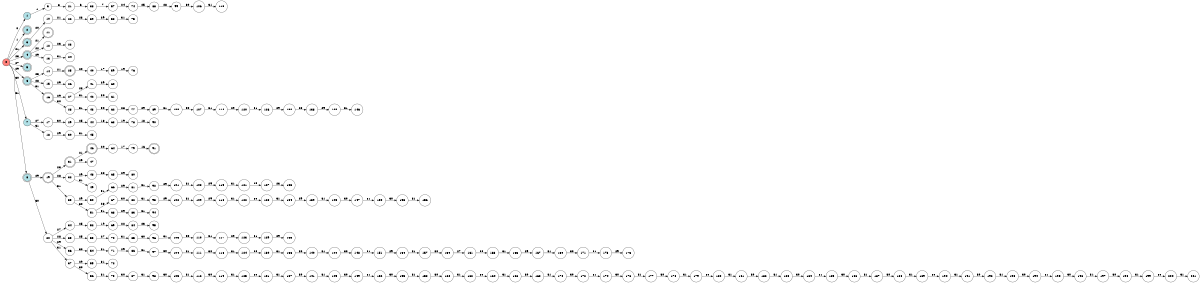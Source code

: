 digraph APTA {
__start0 [label="" shape="none"];

rankdir=LR;
size="8,5";

s0 [style="filled", color="black", fillcolor="#ff817b" shape="circle", label="0"];
s1 [style="filled", color="black", fillcolor="powderblue" shape="circle", label="1"];
s2 [style="rounded,filled", color="black", fillcolor="powderblue" shape="doublecircle", label="2"];
s3 [style="rounded,filled", color="black", fillcolor="powderblue" shape="doublecircle", label="3"];
s4 [style="rounded,filled", color="black", fillcolor="powderblue" shape="doublecircle", label="4"];
s5 [style="rounded,filled", color="black", fillcolor="powderblue" shape="doublecircle", label="5"];
s6 [style="rounded,filled", color="black", fillcolor="powderblue" shape="doublecircle", label="6"];
s7 [style="filled", color="black", fillcolor="powderblue" shape="circle", label="7"];
s8 [style="rounded,filled", color="black", fillcolor="powderblue" shape="doublecircle", label="8"];
s9 [style="filled", color="black", fillcolor="white" shape="circle", label="9"];
s10 [style="filled", color="black", fillcolor="white" shape="circle", label="10"];
s11 [style="rounded,filled", color="black", fillcolor="white" shape="doublecircle", label="11"];
s12 [style="filled", color="black", fillcolor="white" shape="circle", label="12"];
s13 [style="filled", color="black", fillcolor="white" shape="circle", label="13"];
s14 [style="filled", color="black", fillcolor="white" shape="circle", label="14"];
s15 [style="filled", color="black", fillcolor="white" shape="circle", label="15"];
s16 [style="rounded,filled", color="black", fillcolor="white" shape="doublecircle", label="16"];
s17 [style="filled", color="black", fillcolor="white" shape="circle", label="17"];
s18 [style="filled", color="black", fillcolor="white" shape="circle", label="18"];
s19 [style="rounded,filled", color="black", fillcolor="white" shape="doublecircle", label="19"];
s20 [style="filled", color="black", fillcolor="white" shape="circle", label="20"];
s21 [style="filled", color="black", fillcolor="white" shape="circle", label="21"];
s22 [style="filled", color="black", fillcolor="white" shape="circle", label="22"];
s23 [style="filled", color="black", fillcolor="white" shape="circle", label="23"];
s24 [style="filled", color="black", fillcolor="white" shape="circle", label="24"];
s25 [style="rounded,filled", color="black", fillcolor="white" shape="doublecircle", label="25"];
s26 [style="filled", color="black", fillcolor="white" shape="circle", label="26"];
s27 [style="filled", color="black", fillcolor="white" shape="circle", label="27"];
s28 [style="filled", color="black", fillcolor="white" shape="circle", label="28"];
s29 [style="filled", color="black", fillcolor="white" shape="circle", label="29"];
s30 [style="filled", color="black", fillcolor="white" shape="circle", label="30"];
s31 [style="rounded,filled", color="black", fillcolor="white" shape="doublecircle", label="31"];
s32 [style="filled", color="black", fillcolor="white" shape="circle", label="32"];
s33 [style="filled", color="black", fillcolor="white" shape="circle", label="33"];
s34 [style="filled", color="black", fillcolor="white" shape="circle", label="34"];
s35 [style="filled", color="black", fillcolor="white" shape="circle", label="35"];
s36 [style="filled", color="black", fillcolor="white" shape="circle", label="36"];
s37 [style="filled", color="black", fillcolor="white" shape="circle", label="37"];
s38 [style="filled", color="black", fillcolor="white" shape="circle", label="38"];
s39 [style="filled", color="black", fillcolor="white" shape="circle", label="39"];
s40 [style="filled", color="black", fillcolor="white" shape="circle", label="40"];
s41 [style="filled", color="black", fillcolor="white" shape="circle", label="41"];
s42 [style="filled", color="black", fillcolor="white" shape="circle", label="42"];
s43 [style="filled", color="black", fillcolor="white" shape="circle", label="43"];
s44 [style="filled", color="black", fillcolor="white" shape="circle", label="44"];
s45 [style="filled", color="black", fillcolor="white" shape="circle", label="45"];
s46 [style="rounded,filled", color="black", fillcolor="white" shape="doublecircle", label="46"];
s47 [style="filled", color="black", fillcolor="white" shape="circle", label="47"];
s48 [style="filled", color="black", fillcolor="white" shape="circle", label="48"];
s49 [style="filled", color="black", fillcolor="white" shape="circle", label="49"];
s50 [style="filled", color="black", fillcolor="white" shape="circle", label="50"];
s51 [style="filled", color="black", fillcolor="white" shape="circle", label="51"];
s52 [style="filled", color="black", fillcolor="white" shape="circle", label="52"];
s53 [style="filled", color="black", fillcolor="white" shape="circle", label="53"];
s54 [style="filled", color="black", fillcolor="white" shape="circle", label="54"];
s55 [style="filled", color="black", fillcolor="white" shape="circle", label="55"];
s56 [style="filled", color="black", fillcolor="white" shape="circle", label="56"];
s57 [style="filled", color="black", fillcolor="white" shape="circle", label="57"];
s58 [style="filled", color="black", fillcolor="white" shape="circle", label="58"];
s59 [style="filled", color="black", fillcolor="white" shape="circle", label="59"];
s60 [style="filled", color="black", fillcolor="white" shape="circle", label="60"];
s61 [style="filled", color="black", fillcolor="white" shape="circle", label="61"];
s62 [style="filled", color="black", fillcolor="white" shape="circle", label="62"];
s63 [style="filled", color="black", fillcolor="white" shape="circle", label="63"];
s64 [style="filled", color="black", fillcolor="white" shape="circle", label="64"];
s65 [style="filled", color="black", fillcolor="white" shape="circle", label="65"];
s66 [style="filled", color="black", fillcolor="white" shape="circle", label="66"];
s67 [style="filled", color="black", fillcolor="white" shape="circle", label="67"];
s68 [style="filled", color="black", fillcolor="white" shape="circle", label="68"];
s69 [style="filled", color="black", fillcolor="white" shape="circle", label="69"];
s70 [style="filled", color="black", fillcolor="white" shape="circle", label="70"];
s71 [style="filled", color="black", fillcolor="white" shape="circle", label="71"];
s72 [style="filled", color="black", fillcolor="white" shape="circle", label="72"];
s73 [style="filled", color="black", fillcolor="white" shape="circle", label="73"];
s74 [style="filled", color="black", fillcolor="white" shape="circle", label="74"];
s75 [style="filled", color="black", fillcolor="white" shape="circle", label="75"];
s76 [style="filled", color="black", fillcolor="white" shape="circle", label="76"];
s77 [style="filled", color="black", fillcolor="white" shape="circle", label="77"];
s78 [style="filled", color="black", fillcolor="white" shape="circle", label="78"];
s79 [style="filled", color="black", fillcolor="white" shape="circle", label="79"];
s80 [style="filled", color="black", fillcolor="white" shape="circle", label="80"];
s81 [style="filled", color="black", fillcolor="white" shape="circle", label="81"];
s82 [style="filled", color="black", fillcolor="white" shape="circle", label="82"];
s83 [style="filled", color="black", fillcolor="white" shape="circle", label="83"];
s84 [style="filled", color="black", fillcolor="white" shape="circle", label="84"];
s85 [style="filled", color="black", fillcolor="white" shape="circle", label="85"];
s86 [style="filled", color="black", fillcolor="white" shape="circle", label="86"];
s87 [style="filled", color="black", fillcolor="white" shape="circle", label="87"];
s88 [style="filled", color="black", fillcolor="white" shape="circle", label="88"];
s89 [style="filled", color="black", fillcolor="white" shape="circle", label="89"];
s90 [style="filled", color="black", fillcolor="white" shape="circle", label="90"];
s91 [style="rounded,filled", color="black", fillcolor="white" shape="doublecircle", label="91"];
s92 [style="filled", color="black", fillcolor="white" shape="circle", label="92"];
s93 [style="filled", color="black", fillcolor="white" shape="circle", label="93"];
s94 [style="filled", color="black", fillcolor="white" shape="circle", label="94"];
s95 [style="filled", color="black", fillcolor="white" shape="circle", label="95"];
s96 [style="filled", color="black", fillcolor="white" shape="circle", label="96"];
s97 [style="filled", color="black", fillcolor="white" shape="circle", label="97"];
s98 [style="filled", color="black", fillcolor="white" shape="circle", label="98"];
s99 [style="filled", color="black", fillcolor="white" shape="circle", label="99"];
s100 [style="filled", color="black", fillcolor="white" shape="circle", label="100"];
s101 [style="filled", color="black", fillcolor="white" shape="circle", label="101"];
s102 [style="filled", color="black", fillcolor="white" shape="circle", label="102"];
s103 [style="filled", color="black", fillcolor="white" shape="circle", label="103"];
s104 [style="filled", color="black", fillcolor="white" shape="circle", label="104"];
s105 [style="filled", color="black", fillcolor="white" shape="circle", label="105"];
s106 [style="filled", color="black", fillcolor="white" shape="circle", label="106"];
s107 [style="filled", color="black", fillcolor="white" shape="circle", label="107"];
s108 [style="filled", color="black", fillcolor="white" shape="circle", label="108"];
s109 [style="filled", color="black", fillcolor="white" shape="circle", label="109"];
s110 [style="filled", color="black", fillcolor="white" shape="circle", label="110"];
s111 [style="filled", color="black", fillcolor="white" shape="circle", label="111"];
s112 [style="filled", color="black", fillcolor="white" shape="circle", label="112"];
s113 [style="filled", color="black", fillcolor="white" shape="circle", label="113"];
s114 [style="filled", color="black", fillcolor="white" shape="circle", label="114"];
s115 [style="filled", color="black", fillcolor="white" shape="circle", label="115"];
s116 [style="filled", color="black", fillcolor="white" shape="circle", label="116"];
s117 [style="filled", color="black", fillcolor="white" shape="circle", label="117"];
s118 [style="filled", color="black", fillcolor="white" shape="circle", label="118"];
s119 [style="filled", color="black", fillcolor="white" shape="circle", label="119"];
s120 [style="filled", color="black", fillcolor="white" shape="circle", label="120"];
s121 [style="filled", color="black", fillcolor="white" shape="circle", label="121"];
s122 [style="filled", color="black", fillcolor="white" shape="circle", label="122"];
s123 [style="filled", color="black", fillcolor="white" shape="circle", label="123"];
s124 [style="filled", color="black", fillcolor="white" shape="circle", label="124"];
s125 [style="filled", color="black", fillcolor="white" shape="circle", label="125"];
s126 [style="filled", color="black", fillcolor="white" shape="circle", label="126"];
s127 [style="filled", color="black", fillcolor="white" shape="circle", label="127"];
s128 [style="filled", color="black", fillcolor="white" shape="circle", label="128"];
s129 [style="filled", color="black", fillcolor="white" shape="circle", label="129"];
s130 [style="filled", color="black", fillcolor="white" shape="circle", label="130"];
s131 [style="filled", color="black", fillcolor="white" shape="circle", label="131"];
s132 [style="filled", color="black", fillcolor="white" shape="circle", label="132"];
s133 [style="filled", color="black", fillcolor="white" shape="circle", label="133"];
s134 [style="filled", color="black", fillcolor="white" shape="circle", label="134"];
s135 [style="filled", color="black", fillcolor="white" shape="circle", label="135"];
s136 [style="filled", color="black", fillcolor="white" shape="circle", label="136"];
s137 [style="filled", color="black", fillcolor="white" shape="circle", label="137"];
s138 [style="filled", color="black", fillcolor="white" shape="circle", label="138"];
s139 [style="filled", color="black", fillcolor="white" shape="circle", label="139"];
s140 [style="filled", color="black", fillcolor="white" shape="circle", label="140"];
s141 [style="filled", color="black", fillcolor="white" shape="circle", label="141"];
s142 [style="filled", color="black", fillcolor="white" shape="circle", label="142"];
s143 [style="filled", color="black", fillcolor="white" shape="circle", label="143"];
s144 [style="filled", color="black", fillcolor="white" shape="circle", label="144"];
s145 [style="filled", color="black", fillcolor="white" shape="circle", label="145"];
s146 [style="filled", color="black", fillcolor="white" shape="circle", label="146"];
s147 [style="filled", color="black", fillcolor="white" shape="circle", label="147"];
s148 [style="filled", color="black", fillcolor="white" shape="circle", label="148"];
s149 [style="filled", color="black", fillcolor="white" shape="circle", label="149"];
s150 [style="filled", color="black", fillcolor="white" shape="circle", label="150"];
s151 [style="filled", color="black", fillcolor="white" shape="circle", label="151"];
s152 [style="filled", color="black", fillcolor="white" shape="circle", label="152"];
s153 [style="filled", color="black", fillcolor="white" shape="circle", label="153"];
s154 [style="filled", color="black", fillcolor="white" shape="circle", label="154"];
s155 [style="filled", color="black", fillcolor="white" shape="circle", label="155"];
s156 [style="filled", color="black", fillcolor="white" shape="circle", label="156"];
s157 [style="filled", color="black", fillcolor="white" shape="circle", label="157"];
s158 [style="filled", color="black", fillcolor="white" shape="circle", label="158"];
s159 [style="filled", color="black", fillcolor="white" shape="circle", label="159"];
s160 [style="filled", color="black", fillcolor="white" shape="circle", label="160"];
s161 [style="filled", color="black", fillcolor="white" shape="circle", label="161"];
s162 [style="filled", color="black", fillcolor="white" shape="circle", label="162"];
s163 [style="filled", color="black", fillcolor="white" shape="circle", label="163"];
s164 [style="filled", color="black", fillcolor="white" shape="circle", label="164"];
s165 [style="filled", color="black", fillcolor="white" shape="circle", label="165"];
s166 [style="filled", color="black", fillcolor="white" shape="circle", label="166"];
s167 [style="filled", color="black", fillcolor="white" shape="circle", label="167"];
s168 [style="filled", color="black", fillcolor="white" shape="circle", label="168"];
s169 [style="filled", color="black", fillcolor="white" shape="circle", label="169"];
s170 [style="filled", color="black", fillcolor="white" shape="circle", label="170"];
s171 [style="filled", color="black", fillcolor="white" shape="circle", label="171"];
s172 [style="filled", color="black", fillcolor="white" shape="circle", label="172"];
s173 [style="filled", color="black", fillcolor="white" shape="circle", label="173"];
s174 [style="filled", color="black", fillcolor="white" shape="circle", label="174"];
s175 [style="filled", color="black", fillcolor="white" shape="circle", label="175"];
s176 [style="filled", color="black", fillcolor="white" shape="circle", label="176"];
s177 [style="filled", color="black", fillcolor="white" shape="circle", label="177"];
s178 [style="filled", color="black", fillcolor="white" shape="circle", label="178"];
s179 [style="filled", color="black", fillcolor="white" shape="circle", label="179"];
s180 [style="filled", color="black", fillcolor="white" shape="circle", label="180"];
s181 [style="filled", color="black", fillcolor="white" shape="circle", label="181"];
s182 [style="filled", color="black", fillcolor="white" shape="circle", label="182"];
s183 [style="filled", color="black", fillcolor="white" shape="circle", label="183"];
s184 [style="filled", color="black", fillcolor="white" shape="circle", label="184"];
s185 [style="filled", color="black", fillcolor="white" shape="circle", label="185"];
s186 [style="filled", color="black", fillcolor="white" shape="circle", label="186"];
s187 [style="filled", color="black", fillcolor="white" shape="circle", label="187"];
s188 [style="filled", color="black", fillcolor="white" shape="circle", label="188"];
s189 [style="filled", color="black", fillcolor="white" shape="circle", label="189"];
s190 [style="filled", color="black", fillcolor="white" shape="circle", label="190"];
s191 [style="filled", color="black", fillcolor="white" shape="circle", label="191"];
s192 [style="filled", color="black", fillcolor="white" shape="circle", label="192"];
s193 [style="filled", color="black", fillcolor="white" shape="circle", label="193"];
s194 [style="filled", color="black", fillcolor="white" shape="circle", label="194"];
s195 [style="filled", color="black", fillcolor="white" shape="circle", label="195"];
s196 [style="filled", color="black", fillcolor="white" shape="circle", label="196"];
s197 [style="filled", color="black", fillcolor="white" shape="circle", label="197"];
s198 [style="filled", color="black", fillcolor="white" shape="circle", label="198"];
s199 [style="filled", color="black", fillcolor="white" shape="circle", label="199"];
s200 [style="filled", color="black", fillcolor="white" shape="circle", label="200"];
s201 [style="filled", color="black", fillcolor="white" shape="circle", label="201"];
s0 -> s1 [label="0"];
s0 -> s2 [label="1"];
s0 -> s3 [label="21"];
s0 -> s4 [label="23"];
s0 -> s5 [label="27"];
s0 -> s6 [label="29"];
s0 -> s7 [label="30"];
s0 -> s8 [label="31"];
s1 -> s9 [label="1"];
s3 -> s10 [label="20"];
s4 -> s11 [label="21"];
s4 -> s12 [label="22"];
s4 -> s13 [label="29"];
s6 -> s14 [label="23"];
s6 -> s15 [label="28"];
s6 -> s16 [label="31"];
s7 -> s17 [label="27"];
s7 -> s18 [label="31"];
s8 -> s19 [label="29"];
s8 -> s20 [label="30"];
s9 -> s21 [label="3"];
s10 -> s22 [label="21"];
s12 -> s23 [label="23"];
s13 -> s24 [label="31"];
s14 -> s25 [label="21"];
s15 -> s26 [label="29"];
s16 -> s27 [label="29"];
s16 -> s28 [label="30"];
s17 -> s29 [label="30"];
s18 -> s30 [label="29"];
s19 -> s31 [label="23"];
s19 -> s32 [label="28"];
s19 -> s33 [label="31"];
s20 -> s34 [label="27"];
s20 -> s35 [label="28"];
s20 -> s36 [label="29"];
s20 -> s37 [label="31"];
s21 -> s38 [label="6"];
s22 -> s39 [label="23"];
s25 -> s40 [label="20"];
s27 -> s41 [label="28"];
s27 -> s42 [label="31"];
s28 -> s43 [label="31"];
s29 -> s44 [label="25"];
s30 -> s45 [label="31"];
s31 -> s46 [label="21"];
s31 -> s47 [label="29"];
s32 -> s48 [label="29"];
s32 -> s49 [label="31"];
s33 -> s50 [label="29"];
s33 -> s51 [label="30"];
s34 -> s52 [label="25"];
s35 -> s53 [label="25"];
s36 -> s54 [label="30"];
s37 -> s55 [label="29"];
s37 -> s56 [label="30"];
s38 -> s57 [label="7"];
s39 -> s58 [label="29"];
s40 -> s59 [label="17"];
s41 -> s60 [label="29"];
s42 -> s61 [label="30"];
s43 -> s62 [label="30"];
s44 -> s63 [label="18"];
s46 -> s64 [label="20"];
s48 -> s65 [label="28"];
s50 -> s66 [label="31"];
s51 -> s67 [label="28"];
s51 -> s68 [label="31"];
s52 -> s69 [label="19"];
s53 -> s70 [label="27"];
s54 -> s71 [label="31"];
s55 -> s72 [label="31"];
s56 -> s73 [label="31"];
s57 -> s74 [label="24"];
s58 -> s75 [label="31"];
s59 -> s76 [label="19"];
s62 -> s77 [label="28"];
s63 -> s78 [label="19"];
s64 -> s79 [label="17"];
s65 -> s80 [label="29"];
s66 -> s81 [label="29"];
s67 -> s82 [label="30"];
s68 -> s83 [label="29"];
s69 -> s84 [label="22"];
s70 -> s85 [label="31"];
s71 -> s86 [label="29"];
s73 -> s87 [label="30"];
s74 -> s88 [label="25"];
s77 -> s89 [label="29"];
s78 -> s90 [label="18"];
s79 -> s91 [label="16"];
s81 -> s92 [label="31"];
s82 -> s93 [label="31"];
s83 -> s94 [label="31"];
s84 -> s95 [label="23"];
s85 -> s96 [label="30"];
s86 -> s97 [label="31"];
s87 -> s98 [label="31"];
s88 -> s99 [label="28"];
s89 -> s100 [label="31"];
s92 -> s101 [label="29"];
s93 -> s102 [label="29"];
s96 -> s103 [label="31"];
s97 -> s104 [label="30"];
s98 -> s105 [label="30"];
s99 -> s106 [label="30"];
s100 -> s107 [label="30"];
s101 -> s108 [label="31"];
s102 -> s109 [label="31"];
s103 -> s110 [label="30"];
s104 -> s111 [label="31"];
s105 -> s112 [label="31"];
s106 -> s113 [label="31"];
s107 -> s114 [label="31"];
s108 -> s115 [label="29"];
s109 -> s116 [label="29"];
s110 -> s117 [label="31"];
s111 -> s118 [label="30"];
s112 -> s119 [label="30"];
s114 -> s120 [label="29"];
s115 -> s121 [label="31"];
s116 -> s122 [label="31"];
s117 -> s123 [label="29"];
s118 -> s124 [label="31"];
s119 -> s125 [label="31"];
s120 -> s126 [label="31"];
s121 -> s127 [label="29"];
s122 -> s128 [label="30"];
s123 -> s129 [label="31"];
s124 -> s130 [label="30"];
s125 -> s131 [label="30"];
s126 -> s132 [label="29"];
s127 -> s133 [label="23"];
s128 -> s134 [label="31"];
s129 -> s135 [label="29"];
s130 -> s136 [label="31"];
s131 -> s137 [label="31"];
s132 -> s138 [label="28"];
s134 -> s139 [label="29"];
s136 -> s140 [label="30"];
s137 -> s141 [label="30"];
s138 -> s142 [label="29"];
s139 -> s143 [label="31"];
s140 -> s144 [label="31"];
s141 -> s145 [label="31"];
s142 -> s146 [label="31"];
s143 -> s147 [label="30"];
s144 -> s148 [label="30"];
s145 -> s149 [label="30"];
s147 -> s150 [label="31"];
s148 -> s151 [label="31"];
s149 -> s152 [label="31"];
s150 -> s153 [label="30"];
s151 -> s154 [label="29"];
s152 -> s155 [label="30"];
s153 -> s156 [label="31"];
s154 -> s157 [label="31"];
s155 -> s158 [label="31"];
s157 -> s159 [label="30"];
s158 -> s160 [label="30"];
s159 -> s161 [label="27"];
s160 -> s162 [label="31"];
s161 -> s163 [label="30"];
s162 -> s164 [label="30"];
s163 -> s165 [label="31"];
s164 -> s166 [label="31"];
s165 -> s167 [label="29"];
s166 -> s168 [label="30"];
s167 -> s169 [label="31"];
s168 -> s170 [label="31"];
s169 -> s171 [label="30"];
s170 -> s172 [label="30"];
s171 -> s173 [label="31"];
s172 -> s174 [label="31"];
s173 -> s175 [label="29"];
s174 -> s176 [label="30"];
s176 -> s177 [label="31"];
s177 -> s178 [label="30"];
s178 -> s179 [label="31"];
s179 -> s180 [label="30"];
s180 -> s181 [label="31"];
s181 -> s182 [label="30"];
s182 -> s183 [label="31"];
s183 -> s184 [label="30"];
s184 -> s185 [label="31"];
s185 -> s186 [label="30"];
s186 -> s187 [label="31"];
s187 -> s188 [label="30"];
s188 -> s189 [label="31"];
s189 -> s190 [label="30"];
s190 -> s191 [label="31"];
s191 -> s192 [label="30"];
s192 -> s193 [label="31"];
s193 -> s194 [label="30"];
s194 -> s195 [label="31"];
s195 -> s196 [label="30"];
s196 -> s197 [label="31"];
s197 -> s198 [label="30"];
s198 -> s199 [label="31"];
s199 -> s200 [label="30"];
s200 -> s201 [label="31"];

}